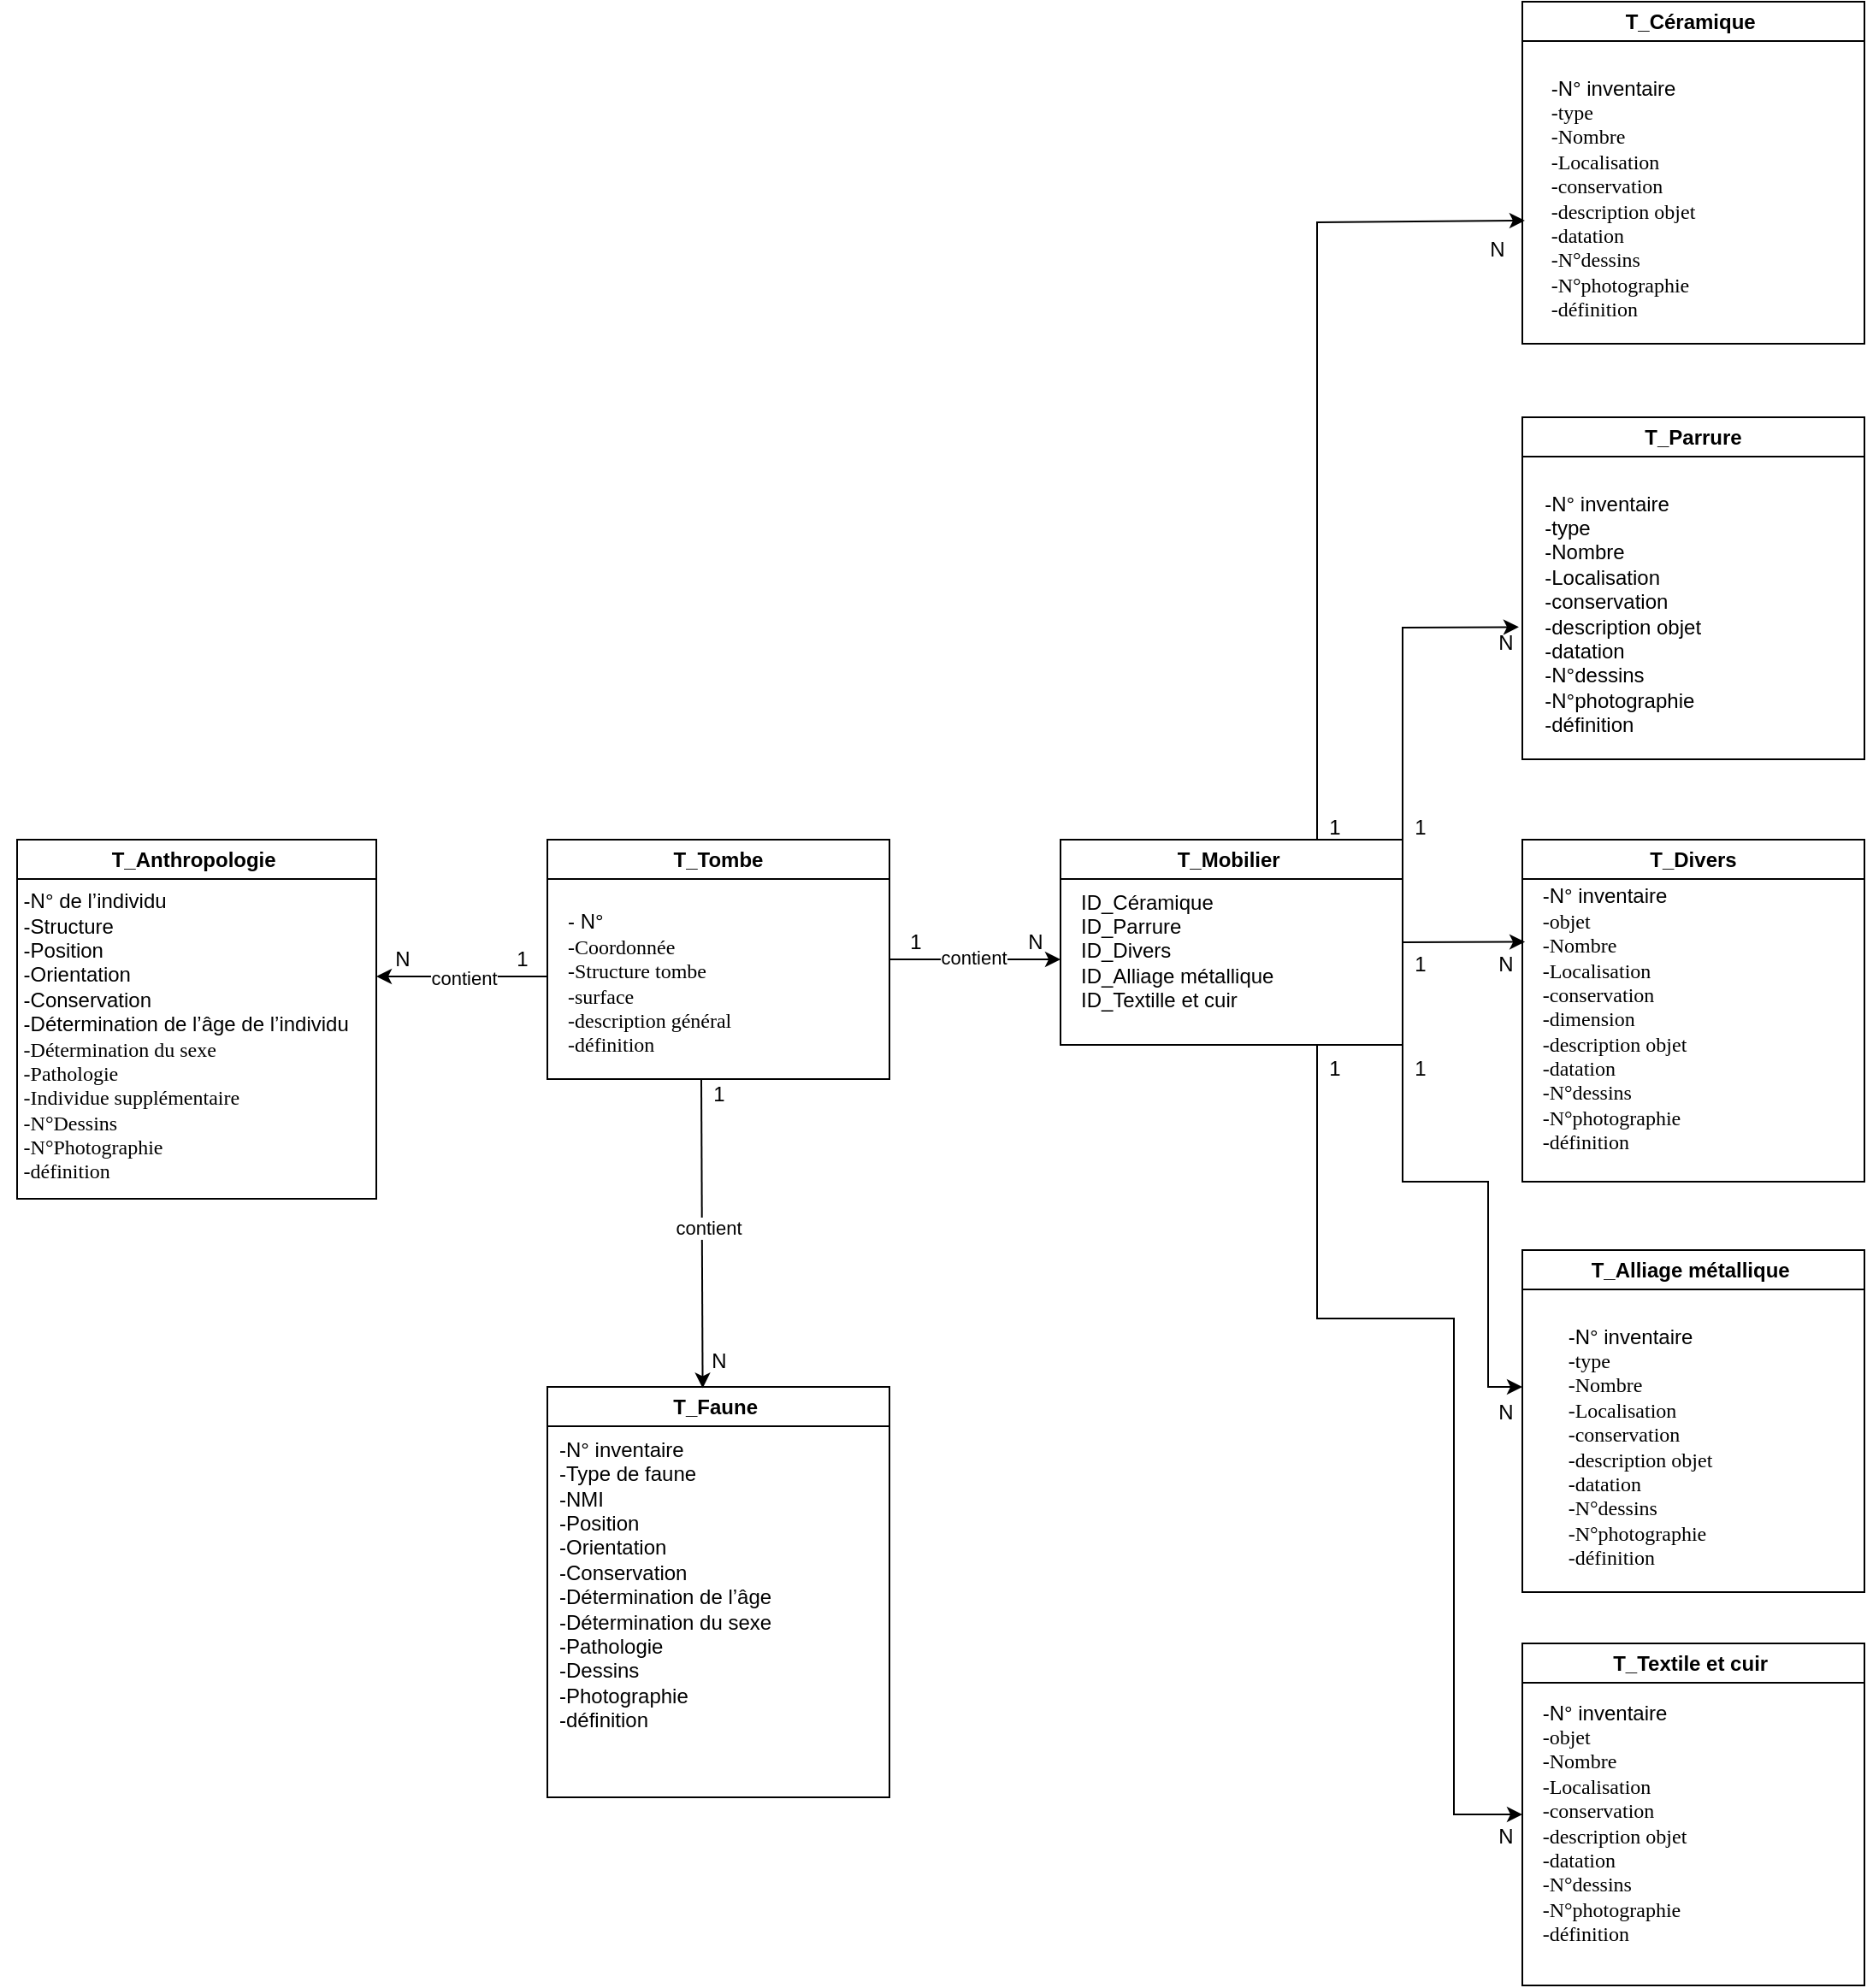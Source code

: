 <mxfile version="24.0.4" type="device">
  <diagram name="Page-1" id="YWbToAsLB0UyOxNWCmOp">
    <mxGraphModel dx="1990" dy="2039" grid="1" gridSize="10" guides="1" tooltips="1" connect="1" arrows="1" fold="1" page="1" pageScale="1" pageWidth="1169" pageHeight="827" math="0" shadow="0">
      <root>
        <mxCell id="0" />
        <mxCell id="1" parent="0" />
        <mxCell id="PrBpj9tDFCdAuKzlGb4I-1" value="T_Tombe" style="swimlane;whiteSpace=wrap;html=1;" parent="1" vertex="1">
          <mxGeometry x="430" y="280" width="200" height="140" as="geometry" />
        </mxCell>
        <mxCell id="PrBpj9tDFCdAuKzlGb4I-17" value="&lt;div style=&quot;&quot;&gt;&lt;span style=&quot;background-color: initial;&quot;&gt;&lt;font face=&quot;Helvetica&quot;&gt;- N°&lt;/font&gt;&lt;/span&gt;&lt;/div&gt;&lt;div style=&quot;&quot;&gt;&lt;font face=&quot;HeyEX2sqhKEW6FdOwhuc&quot;&gt;-Coordonnée&lt;/font&gt;&lt;/div&gt;&lt;div style=&quot;&quot;&gt;&lt;font face=&quot;HeyEX2sqhKEW6FdOwhuc&quot;&gt;-Structure tombe&lt;span style=&quot;background-color: initial;&quot;&gt;&amp;nbsp;&lt;/span&gt;&lt;/font&gt;&lt;/div&gt;&lt;div style=&quot;&quot;&gt;&lt;font face=&quot;HeyEX2sqhKEW6FdOwhuc&quot;&gt;-surface&amp;nbsp;&lt;/font&gt;&lt;/div&gt;&lt;div style=&quot;&quot;&gt;&lt;font face=&quot;HeyEX2sqhKEW6FdOwhuc&quot;&gt;-description général&lt;/font&gt;&lt;/div&gt;&lt;div style=&quot;&quot;&gt;&lt;font face=&quot;HeyEX2sqhKEW6FdOwhuc&quot;&gt;&lt;span style=&quot;background-color: initial;&quot;&gt;-définition&amp;nbsp;&lt;/span&gt;&amp;nbsp;&lt;/font&gt;&lt;/div&gt;" style="text;html=1;align=left;verticalAlign=middle;resizable=0;points=[];autosize=1;strokeColor=none;fillColor=none;" parent="PrBpj9tDFCdAuKzlGb4I-1" vertex="1">
          <mxGeometry x="10" y="34" width="120" height="100" as="geometry" />
        </mxCell>
        <mxCell id="PrBpj9tDFCdAuKzlGb4I-2" value="T_Mobilier&amp;nbsp;" style="swimlane;whiteSpace=wrap;html=1;" parent="1" vertex="1">
          <mxGeometry x="730" y="280" width="200" height="120" as="geometry" />
        </mxCell>
        <mxCell id="PrBpj9tDFCdAuKzlGb4I-21" value="ID_Céramique&amp;nbsp;&lt;div&gt;ID_Parrure&lt;/div&gt;&lt;div&gt;ID_Divers&lt;/div&gt;&lt;div&gt;ID_Alliage métallique&lt;/div&gt;&lt;div&gt;ID_Textille et cuir&lt;/div&gt;" style="text;html=1;align=left;verticalAlign=middle;resizable=0;points=[];autosize=1;strokeColor=none;fillColor=none;" parent="PrBpj9tDFCdAuKzlGb4I-2" vertex="1">
          <mxGeometry x="10" y="20" width="140" height="90" as="geometry" />
        </mxCell>
        <mxCell id="PrBpj9tDFCdAuKzlGb4I-3" value="T_Anthropologie&amp;nbsp;" style="swimlane;whiteSpace=wrap;html=1;" parent="1" vertex="1">
          <mxGeometry x="120" y="280" width="210" height="210" as="geometry" />
        </mxCell>
        <mxCell id="PrBpj9tDFCdAuKzlGb4I-16" value="&lt;div style=&quot;text-align: left;&quot;&gt;&lt;font face=&quot;Helvetica&quot;&gt;&lt;span style=&quot;background-color: initial;&quot;&gt;-&lt;/span&gt;&lt;span style=&quot;background-color: initial;&quot;&gt;N° de l’individu&lt;/span&gt;&lt;br&gt;&lt;span style=&quot;background-color: initial;&quot;&gt;-&lt;/span&gt;&lt;span style=&quot;background-color: initial;&quot;&gt;Structure&lt;/span&gt;&lt;br&gt;&lt;span style=&quot;background-color: initial;&quot;&gt;-&lt;/span&gt;&lt;span style=&quot;background-color: initial;&quot;&gt;Position&lt;/span&gt;&lt;br&gt;&lt;span style=&quot;background-color: initial;&quot;&gt;-&lt;/span&gt;&lt;span style=&quot;background-color: initial;&quot;&gt;Orientation&lt;/span&gt;&lt;br&gt;&lt;span style=&quot;background-color: initial;&quot;&gt;-&lt;/span&gt;&lt;span style=&quot;background-color: initial;&quot;&gt;Conservation&lt;/span&gt;&lt;br&gt;&lt;span style=&quot;background-color: initial;&quot;&gt;-&lt;/span&gt;&lt;span style=&quot;background-color: initial;&quot;&gt;Détermination de l’âge de l’individu&amp;nbsp;&lt;/span&gt;&lt;/font&gt;&lt;/div&gt;&lt;div style=&quot;text-align: left;&quot;&gt;&lt;font face=&quot;SP3xkHhHNLdgr3ch_ABl&quot;&gt;&lt;span style=&quot;background-color: initial;&quot;&gt;-&lt;/span&gt;&lt;span style=&quot;background-color: initial;&quot;&gt;Détermination du sexe&lt;/span&gt;&lt;br&gt;&lt;span style=&quot;background-color: initial;&quot;&gt;-&lt;/span&gt;&lt;span style=&quot;background-color: initial;&quot;&gt;Pathologie&lt;/span&gt;&lt;br&gt;&lt;span style=&quot;background-color: initial;&quot;&gt;-&lt;/span&gt;&lt;span style=&quot;background-color: initial;&quot;&gt;Individue supplémentaire&lt;/span&gt;&lt;br&gt;&lt;span style=&quot;background-color: initial;&quot;&gt;-N°&lt;/span&gt;&lt;span style=&quot;background-color: initial;&quot;&gt;Dessins&lt;/span&gt;&lt;br&gt;&lt;span style=&quot;background-color: initial;&quot;&gt;-N°&lt;/span&gt;&lt;span style=&quot;background-color: initial;&quot;&gt;Photographie&lt;/span&gt;&lt;br&gt;&lt;/font&gt;&lt;/div&gt;&lt;div style=&quot;text-align: left;&quot;&gt;&lt;font face=&quot;SP3xkHhHNLdgr3ch_ABl&quot;&gt;-définition&amp;nbsp;&lt;/font&gt;&lt;/div&gt;" style="text;html=1;align=center;verticalAlign=middle;resizable=0;points=[];autosize=1;strokeColor=none;fillColor=none;" parent="PrBpj9tDFCdAuKzlGb4I-3" vertex="1">
          <mxGeometry x="-10" y="20" width="220" height="190" as="geometry" />
        </mxCell>
        <mxCell id="PrBpj9tDFCdAuKzlGb4I-4" value="T_Faune&amp;nbsp;" style="swimlane;whiteSpace=wrap;html=1;" parent="1" vertex="1">
          <mxGeometry x="430" y="600" width="200" height="240" as="geometry" />
        </mxCell>
        <mxCell id="PrBpj9tDFCdAuKzlGb4I-12" value="&lt;font face=&quot;Helvetica&quot;&gt;-N° inventaire&lt;br style=&quot;padding: 0px; margin: 0px;&quot;&gt;-Type de faune&lt;br style=&quot;padding: 0px; margin: 0px;&quot;&gt;-NMI&lt;br style=&quot;padding: 0px; margin: 0px;&quot;&gt;-Position&lt;br style=&quot;padding: 0px; margin: 0px;&quot;&gt;-Orientation&lt;br style=&quot;padding: 0px; margin: 0px;&quot;&gt;-Conservation&lt;br style=&quot;padding: 0px; margin: 0px;&quot;&gt;-Détermination de l’âge&lt;br style=&quot;padding: 0px; margin: 0px;&quot;&gt;-Détermination du sexe&lt;br style=&quot;padding: 0px; margin: 0px;&quot;&gt;-Pathologie&lt;br style=&quot;padding: 0px; margin: 0px;&quot;&gt;-Dessins&lt;br style=&quot;padding: 0px; margin: 0px;&quot;&gt;-Photographie&lt;br style=&quot;padding: 0px; margin: 0px;&quot;&gt;-définition&amp;nbsp;&lt;/font&gt;&lt;div style=&quot;padding: 0px; margin: 0px;&quot;&gt;&lt;font face=&quot;NyC0BhQKkpVG5UnCIKkz&quot;&gt;&lt;br style=&quot;padding: 0px; margin: 0px;&quot;&gt;&lt;/font&gt;&lt;/div&gt;&lt;div style=&quot;padding: 0px; margin: 0px;&quot;&gt;&lt;br style=&quot;padding: 0px; margin: 0px;&quot;&gt;&lt;/div&gt;" style="text;html=1;align=left;verticalAlign=middle;resizable=0;points=[];autosize=1;strokeColor=none;fillColor=none;" parent="PrBpj9tDFCdAuKzlGb4I-4" vertex="1">
          <mxGeometry x="5" y="20" width="150" height="220" as="geometry" />
        </mxCell>
        <mxCell id="PrBpj9tDFCdAuKzlGb4I-6" value="T_Parrure" style="swimlane;whiteSpace=wrap;html=1;" parent="1" vertex="1">
          <mxGeometry x="1000" y="33" width="200" height="200" as="geometry" />
        </mxCell>
        <mxCell id="PrBpj9tDFCdAuKzlGb4I-18" value="&lt;div style=&quot;text-align: left;&quot;&gt;-N° inventaire&lt;/div&gt;&lt;div style=&quot;text-align: left;&quot;&gt;-type&amp;nbsp;&lt;/div&gt;&lt;div style=&quot;text-align: left;&quot;&gt;-Nombre&amp;nbsp;&lt;/div&gt;&lt;div style=&quot;text-align: left;&quot;&gt;-Localisation&lt;/div&gt;&lt;div style=&quot;text-align: left;&quot;&gt;&lt;span style=&quot;background-color: initial;&quot;&gt;-conservation&lt;/span&gt;&amp;nbsp;&lt;/div&gt;&lt;div style=&quot;text-align: left;&quot;&gt;&lt;span style=&quot;background-color: initial;&quot;&gt;-description objet&amp;nbsp;&lt;/span&gt;&lt;/div&gt;&lt;div style=&quot;text-align: left;&quot;&gt;-datation&lt;br&gt;&lt;/div&gt;&lt;div style=&quot;text-align: left;&quot;&gt;-N°dessins&amp;nbsp;&lt;/div&gt;&lt;div style=&quot;text-align: left;&quot;&gt;-N°photographie&amp;nbsp;&lt;/div&gt;&lt;div style=&quot;text-align: left;&quot;&gt;-définition&amp;nbsp;&lt;/div&gt;" style="text;html=1;align=center;verticalAlign=middle;resizable=0;points=[];autosize=1;strokeColor=none;fillColor=none;" parent="PrBpj9tDFCdAuKzlGb4I-6" vertex="1">
          <mxGeometry y="35" width="120" height="160" as="geometry" />
        </mxCell>
        <mxCell id="PrBpj9tDFCdAuKzlGb4I-7" value="T_Divers" style="swimlane;whiteSpace=wrap;html=1;" parent="1" vertex="1">
          <mxGeometry x="1000" y="280" width="200" height="200" as="geometry" />
        </mxCell>
        <mxCell id="PrBpj9tDFCdAuKzlGb4I-19" value="&lt;div style=&quot;text-align: left;&quot;&gt;&lt;font face=&quot;Helvetica&quot;&gt;-N° inventaire&lt;span style=&quot;background-color: initial;&quot;&gt;&lt;br&gt;&lt;/span&gt;&lt;/font&gt;&lt;/div&gt;&lt;div style=&quot;text-align: left;&quot;&gt;&lt;span style=&quot;background-color: initial;&quot;&gt;&lt;font face=&quot;t-4RMGzxr14VNAiLrwHi&quot;&gt;-objet&amp;nbsp;&lt;/font&gt;&lt;/span&gt;&lt;/div&gt;&lt;div style=&quot;text-align: left;&quot;&gt;&lt;font face=&quot;t-4RMGzxr14VNAiLrwHi&quot;&gt;-Nombre&amp;nbsp;&lt;/font&gt;&lt;/div&gt;&lt;div style=&quot;text-align: left;&quot;&gt;&lt;font face=&quot;t-4RMGzxr14VNAiLrwHi&quot;&gt;-Localisation&amp;nbsp;&lt;/font&gt;&lt;/div&gt;&lt;div style=&quot;text-align: left;&quot;&gt;&lt;font face=&quot;t-4RMGzxr14VNAiLrwHi&quot;&gt;-conservation&amp;nbsp;&lt;/font&gt;&lt;/div&gt;&lt;div style=&quot;text-align: left;&quot;&gt;&lt;font face=&quot;t-4RMGzxr14VNAiLrwHi&quot;&gt;-dimension&amp;nbsp;&lt;/font&gt;&lt;/div&gt;&lt;div style=&quot;text-align: left;&quot;&gt;&lt;span style=&quot;background-color: initial;&quot;&gt;&lt;font face=&quot;t-4RMGzxr14VNAiLrwHi&quot;&gt;-description objet&amp;nbsp;&lt;/font&gt;&lt;/span&gt;&lt;/div&gt;&lt;div style=&quot;text-align: left;&quot;&gt;&lt;font face=&quot;t-4RMGzxr14VNAiLrwHi&quot;&gt;-datation&lt;br&gt;&lt;/font&gt;&lt;/div&gt;&lt;div style=&quot;text-align: left;&quot;&gt;&lt;font face=&quot;t-4RMGzxr14VNAiLrwHi&quot;&gt;-N°dessins&amp;nbsp;&lt;/font&gt;&lt;/div&gt;&lt;div style=&quot;text-align: left;&quot;&gt;&lt;font face=&quot;t-4RMGzxr14VNAiLrwHi&quot;&gt;-N°photographie&amp;nbsp;&lt;/font&gt;&lt;/div&gt;&lt;div style=&quot;text-align: left;&quot;&gt;&lt;font face=&quot;t-4RMGzxr14VNAiLrwHi&quot;&gt;-définition&amp;nbsp;&lt;/font&gt;&lt;/div&gt;" style="text;html=1;align=center;verticalAlign=middle;resizable=0;points=[];autosize=1;strokeColor=none;fillColor=none;" parent="PrBpj9tDFCdAuKzlGb4I-7" vertex="1">
          <mxGeometry y="20" width="110" height="170" as="geometry" />
        </mxCell>
        <mxCell id="PrBpj9tDFCdAuKzlGb4I-8" value="T_Alliage métallique&amp;nbsp;" style="swimlane;whiteSpace=wrap;html=1;" parent="1" vertex="1">
          <mxGeometry x="1000" y="520" width="200" height="200" as="geometry" />
        </mxCell>
        <mxCell id="PrBpj9tDFCdAuKzlGb4I-14" value="&lt;div style=&quot;text-align: left;&quot;&gt;&lt;span style=&quot;background-color: initial;&quot;&gt;&lt;font face=&quot;Helvetica&quot;&gt;-N° inventaire&amp;nbsp;&lt;/font&gt;&lt;/span&gt;&lt;/div&gt;&lt;div style=&quot;text-align: left;&quot;&gt;&lt;span style=&quot;background-color: initial;&quot;&gt;&lt;font face=&quot;KA_OsEM3pX-Y2E-QQbwR&quot;&gt;-type&lt;/font&gt;&lt;/span&gt;&lt;/div&gt;&lt;div style=&quot;text-align: left;&quot;&gt;&lt;font face=&quot;KA_OsEM3pX-Y2E-QQbwR&quot;&gt;-Nombre&amp;nbsp;&lt;/font&gt;&lt;/div&gt;&lt;div style=&quot;text-align: left;&quot;&gt;&lt;font face=&quot;KA_OsEM3pX-Y2E-QQbwR&quot;&gt;-Localisation&amp;nbsp;&lt;/font&gt;&lt;/div&gt;&lt;div style=&quot;text-align: left;&quot;&gt;&lt;font face=&quot;KA_OsEM3pX-Y2E-QQbwR&quot;&gt;-conservation&lt;/font&gt;&lt;/div&gt;&lt;div style=&quot;text-align: left;&quot;&gt;&lt;span style=&quot;background-color: initial;&quot;&gt;&lt;font face=&quot;KA_OsEM3pX-Y2E-QQbwR&quot;&gt;-description objet&amp;nbsp;&lt;/font&gt;&lt;/span&gt;&lt;/div&gt;&lt;div style=&quot;text-align: left;&quot;&gt;&lt;font face=&quot;KA_OsEM3pX-Y2E-QQbwR&quot;&gt;-datation&lt;br&gt;&lt;/font&gt;&lt;/div&gt;&lt;div style=&quot;text-align: left;&quot;&gt;&lt;font face=&quot;KA_OsEM3pX-Y2E-QQbwR&quot;&gt;-N°dessins&amp;nbsp;&lt;/font&gt;&lt;/div&gt;&lt;div style=&quot;text-align: left;&quot;&gt;&lt;font face=&quot;KA_OsEM3pX-Y2E-QQbwR&quot;&gt;-N°photographie&amp;nbsp;&lt;/font&gt;&lt;/div&gt;&lt;div style=&quot;text-align: left;&quot;&gt;&lt;font face=&quot;KA_OsEM3pX-Y2E-QQbwR&quot;&gt;-définition&amp;nbsp;&lt;/font&gt;&lt;/div&gt;" style="text;html=1;align=center;verticalAlign=middle;resizable=0;points=[];autosize=1;strokeColor=none;fillColor=none;" parent="PrBpj9tDFCdAuKzlGb4I-8" vertex="1">
          <mxGeometry x="15" y="35" width="110" height="160" as="geometry" />
        </mxCell>
        <mxCell id="PrBpj9tDFCdAuKzlGb4I-9" value="T_Textile et cuir&amp;nbsp;" style="swimlane;whiteSpace=wrap;html=1;" parent="1" vertex="1">
          <mxGeometry x="1000" y="750" width="200" height="200" as="geometry" />
        </mxCell>
        <mxCell id="PrBpj9tDFCdAuKzlGb4I-13" value="&lt;div style=&quot;text-align: left;&quot;&gt;&lt;font face=&quot;Helvetica&quot;&gt;-N° inventaire&lt;span style=&quot;background-color: initial;&quot;&gt;&lt;br&gt;&lt;/span&gt;&lt;/font&gt;&lt;/div&gt;&lt;div style=&quot;text-align: left;&quot;&gt;&lt;span style=&quot;background-color: initial;&quot;&gt;&lt;font face=&quot;toxmq20Nsl_Owe-k1M73&quot;&gt;-objet&amp;nbsp;&lt;/font&gt;&lt;/span&gt;&lt;/div&gt;&lt;div style=&quot;text-align: left;&quot;&gt;&lt;font face=&quot;toxmq20Nsl_Owe-k1M73&quot;&gt;-Nombre&amp;nbsp;&lt;/font&gt;&lt;/div&gt;&lt;div style=&quot;text-align: left;&quot;&gt;&lt;font face=&quot;toxmq20Nsl_Owe-k1M73&quot;&gt;-Localisation&amp;nbsp;&lt;/font&gt;&lt;/div&gt;&lt;div style=&quot;text-align: left;&quot;&gt;&lt;font face=&quot;toxmq20Nsl_Owe-k1M73&quot;&gt;-conservation&amp;nbsp;&lt;/font&gt;&lt;/div&gt;&lt;div style=&quot;text-align: left;&quot;&gt;&lt;span style=&quot;background-color: initial;&quot;&gt;&lt;font face=&quot;toxmq20Nsl_Owe-k1M73&quot;&gt;-description objet&amp;nbsp;&lt;/font&gt;&lt;/span&gt;&lt;/div&gt;&lt;div style=&quot;text-align: left;&quot;&gt;&lt;font face=&quot;toxmq20Nsl_Owe-k1M73&quot;&gt;-datation&lt;br&gt;&lt;/font&gt;&lt;/div&gt;&lt;div style=&quot;text-align: left;&quot;&gt;&lt;font face=&quot;toxmq20Nsl_Owe-k1M73&quot;&gt;-N°dessins&amp;nbsp;&lt;/font&gt;&lt;/div&gt;&lt;div style=&quot;text-align: left;&quot;&gt;&lt;font face=&quot;toxmq20Nsl_Owe-k1M73&quot;&gt;-N°photographie&lt;/font&gt;&lt;/div&gt;&lt;div style=&quot;text-align: left;&quot;&gt;&lt;font face=&quot;toxmq20Nsl_Owe-k1M73&quot;&gt;&lt;span style=&quot;background-color: initial;&quot;&gt;-définition&amp;nbsp;&lt;/span&gt;&amp;nbsp;&lt;/font&gt;&lt;/div&gt;" style="text;html=1;align=center;verticalAlign=middle;resizable=0;points=[];autosize=1;strokeColor=none;fillColor=none;" parent="PrBpj9tDFCdAuKzlGb4I-9" vertex="1">
          <mxGeometry y="25" width="110" height="160" as="geometry" />
        </mxCell>
        <mxCell id="PrBpj9tDFCdAuKzlGb4I-10" value="T_Céramique&amp;nbsp;" style="swimlane;whiteSpace=wrap;html=1;" parent="1" vertex="1">
          <mxGeometry x="1000" y="-210" width="200" height="200" as="geometry" />
        </mxCell>
        <mxCell id="PrBpj9tDFCdAuKzlGb4I-15" value="&lt;div style=&quot;text-align: left;&quot;&gt;&lt;font face=&quot;Helvetica&quot;&gt;-N° inventaire&lt;span style=&quot;background-color: initial;&quot;&gt;&lt;br&gt;&lt;/span&gt;&lt;/font&gt;&lt;/div&gt;&lt;div style=&quot;text-align: left;&quot;&gt;&lt;span style=&quot;background-color: initial;&quot;&gt;&lt;font face=&quot;W-GYe_aafzOnCxtJyXre&quot;&gt;-type&lt;/font&gt;&lt;/span&gt;&lt;/div&gt;&lt;div style=&quot;text-align: left;&quot;&gt;&lt;font face=&quot;W-GYe_aafzOnCxtJyXre&quot;&gt;-Nombre&amp;nbsp;&lt;/font&gt;&lt;/div&gt;&lt;div style=&quot;text-align: left;&quot;&gt;&lt;font face=&quot;W-GYe_aafzOnCxtJyXre&quot;&gt;-Localisation&amp;nbsp;&lt;/font&gt;&lt;/div&gt;&lt;div style=&quot;text-align: left;&quot;&gt;&lt;font face=&quot;W-GYe_aafzOnCxtJyXre&quot;&gt;-conservation&lt;/font&gt;&lt;span style=&quot;background-color: initial; font-family: W-GYe_aafzOnCxtJyXre;&quot;&gt;&amp;nbsp;&lt;/span&gt;&lt;/div&gt;&lt;div style=&quot;text-align: left;&quot;&gt;&lt;font face=&quot;W-GYe_aafzOnCxtJyXre&quot;&gt;-description objet&amp;nbsp;&lt;/font&gt;&lt;/div&gt;&lt;div style=&quot;text-align: left;&quot;&gt;&lt;font face=&quot;W-GYe_aafzOnCxtJyXre&quot;&gt;-datation&lt;br&gt;&lt;/font&gt;&lt;/div&gt;&lt;div style=&quot;text-align: left;&quot;&gt;&lt;font face=&quot;W-GYe_aafzOnCxtJyXre&quot;&gt;-N°dessins&amp;nbsp;&lt;/font&gt;&lt;/div&gt;&lt;div style=&quot;text-align: left;&quot;&gt;&lt;font face=&quot;W-GYe_aafzOnCxtJyXre&quot;&gt;-N°photographie&amp;nbsp;&lt;/font&gt;&lt;/div&gt;&lt;div style=&quot;text-align: left;&quot;&gt;&lt;font face=&quot;W-GYe_aafzOnCxtJyXre&quot;&gt;-définition&amp;nbsp;&lt;/font&gt;&lt;/div&gt;" style="text;html=1;align=center;verticalAlign=middle;resizable=0;points=[];autosize=1;strokeColor=none;fillColor=none;" parent="PrBpj9tDFCdAuKzlGb4I-10" vertex="1">
          <mxGeometry x="5" y="35" width="110" height="160" as="geometry" />
        </mxCell>
        <mxCell id="PrBpj9tDFCdAuKzlGb4I-28" value="" style="endArrow=classic;html=1;rounded=0;exitX=1;exitY=0.5;exitDx=0;exitDy=0;" parent="1" source="PrBpj9tDFCdAuKzlGb4I-1" edge="1">
          <mxGeometry width="50" height="50" relative="1" as="geometry">
            <mxPoint x="760" y="220" as="sourcePoint" />
            <mxPoint x="730" y="350" as="targetPoint" />
          </mxGeometry>
        </mxCell>
        <mxCell id="PrBpj9tDFCdAuKzlGb4I-39" value="contient" style="edgeLabel;html=1;align=center;verticalAlign=middle;resizable=0;points=[];" parent="PrBpj9tDFCdAuKzlGb4I-28" vertex="1" connectable="0">
          <mxGeometry x="-0.017" y="1" relative="1" as="geometry">
            <mxPoint as="offset" />
          </mxGeometry>
        </mxCell>
        <mxCell id="PrBpj9tDFCdAuKzlGb4I-29" value="" style="endArrow=classic;html=1;rounded=0;exitX=1;exitY=0.5;exitDx=0;exitDy=0;entryX=0.014;entryY=0.234;entryDx=0;entryDy=0;entryPerimeter=0;" parent="1" source="PrBpj9tDFCdAuKzlGb4I-2" target="PrBpj9tDFCdAuKzlGb4I-19" edge="1">
          <mxGeometry width="50" height="50" relative="1" as="geometry">
            <mxPoint x="760" y="220" as="sourcePoint" />
            <mxPoint x="810" y="170" as="targetPoint" />
          </mxGeometry>
        </mxCell>
        <mxCell id="PrBpj9tDFCdAuKzlGb4I-30" value="" style="endArrow=classic;html=1;rounded=0;exitX=1;exitY=0.5;exitDx=0;exitDy=0;" parent="1" source="PrBpj9tDFCdAuKzlGb4I-2" edge="1">
          <mxGeometry width="50" height="50" relative="1" as="geometry">
            <mxPoint x="760" y="220" as="sourcePoint" />
            <mxPoint x="1000" y="600" as="targetPoint" />
            <Array as="points">
              <mxPoint x="930" y="480" />
              <mxPoint x="980" y="480" />
              <mxPoint x="980" y="600" />
            </Array>
          </mxGeometry>
        </mxCell>
        <mxCell id="PrBpj9tDFCdAuKzlGb4I-31" value="" style="endArrow=classic;html=1;rounded=0;entryX=0;entryY=0.5;entryDx=0;entryDy=0;exitX=0.75;exitY=1;exitDx=0;exitDy=0;" parent="1" source="PrBpj9tDFCdAuKzlGb4I-2" target="PrBpj9tDFCdAuKzlGb4I-9" edge="1">
          <mxGeometry width="50" height="50" relative="1" as="geometry">
            <mxPoint x="870" y="560" as="sourcePoint" />
            <mxPoint x="810" y="510" as="targetPoint" />
            <Array as="points">
              <mxPoint x="880" y="560" />
              <mxPoint x="960" y="560" />
              <mxPoint x="960" y="850" />
            </Array>
          </mxGeometry>
        </mxCell>
        <mxCell id="PrBpj9tDFCdAuKzlGb4I-32" value="" style="endArrow=classic;html=1;rounded=0;entryX=-0.017;entryY=0.548;entryDx=0;entryDy=0;entryPerimeter=0;" parent="1" target="PrBpj9tDFCdAuKzlGb4I-18" edge="1">
          <mxGeometry width="50" height="50" relative="1" as="geometry">
            <mxPoint x="930" y="340" as="sourcePoint" />
            <mxPoint x="810" y="140" as="targetPoint" />
            <Array as="points">
              <mxPoint x="930" y="240" />
              <mxPoint x="930" y="156" />
            </Array>
          </mxGeometry>
        </mxCell>
        <mxCell id="PrBpj9tDFCdAuKzlGb4I-33" value="" style="endArrow=classic;html=1;rounded=0;exitX=0.75;exitY=0;exitDx=0;exitDy=0;entryX=-0.032;entryY=0.581;entryDx=0;entryDy=0;entryPerimeter=0;" parent="1" source="PrBpj9tDFCdAuKzlGb4I-2" target="PrBpj9tDFCdAuKzlGb4I-15" edge="1">
          <mxGeometry width="50" height="50" relative="1" as="geometry">
            <mxPoint x="760" y="190" as="sourcePoint" />
            <mxPoint x="880" y="-80" as="targetPoint" />
            <Array as="points">
              <mxPoint x="880" y="-81" />
            </Array>
          </mxGeometry>
        </mxCell>
        <mxCell id="PrBpj9tDFCdAuKzlGb4I-35" value="" style="endArrow=classic;html=1;rounded=0;entryX=0.454;entryY=0.003;entryDx=0;entryDy=0;entryPerimeter=0;" parent="1" target="PrBpj9tDFCdAuKzlGb4I-4" edge="1">
          <mxGeometry width="50" height="50" relative="1" as="geometry">
            <mxPoint x="520" y="420" as="sourcePoint" />
            <mxPoint x="610" y="490" as="targetPoint" />
            <Array as="points" />
          </mxGeometry>
        </mxCell>
        <mxCell id="PrBpj9tDFCdAuKzlGb4I-41" value="contient" style="edgeLabel;html=1;align=center;verticalAlign=middle;resizable=0;points=[];" parent="PrBpj9tDFCdAuKzlGb4I-35" vertex="1" connectable="0">
          <mxGeometry x="-0.043" y="3" relative="1" as="geometry">
            <mxPoint as="offset" />
          </mxGeometry>
        </mxCell>
        <mxCell id="PrBpj9tDFCdAuKzlGb4I-37" value="" style="endArrow=classic;html=1;rounded=0;" parent="1" edge="1">
          <mxGeometry width="50" height="50" relative="1" as="geometry">
            <mxPoint x="430" y="360" as="sourcePoint" />
            <mxPoint x="330" y="360" as="targetPoint" />
          </mxGeometry>
        </mxCell>
        <mxCell id="PrBpj9tDFCdAuKzlGb4I-40" value="contient" style="edgeLabel;html=1;align=center;verticalAlign=middle;resizable=0;points=[];" parent="PrBpj9tDFCdAuKzlGb4I-37" vertex="1" connectable="0">
          <mxGeometry x="-0.025" y="1" relative="1" as="geometry">
            <mxPoint as="offset" />
          </mxGeometry>
        </mxCell>
        <mxCell id="HETwDPbQ9eDIbNuQlOGz-1" value="1" style="text;html=1;align=center;verticalAlign=middle;resizable=0;points=[];autosize=1;strokeColor=none;fillColor=none;" vertex="1" parent="1">
          <mxGeometry x="515" y="414" width="30" height="30" as="geometry" />
        </mxCell>
        <mxCell id="HETwDPbQ9eDIbNuQlOGz-2" value="N" style="text;html=1;align=center;verticalAlign=middle;resizable=0;points=[];autosize=1;strokeColor=none;fillColor=none;" vertex="1" parent="1">
          <mxGeometry x="515" y="570" width="30" height="30" as="geometry" />
        </mxCell>
        <mxCell id="HETwDPbQ9eDIbNuQlOGz-3" value="N" style="text;html=1;align=center;verticalAlign=middle;resizable=0;points=[];autosize=1;strokeColor=none;fillColor=none;" vertex="1" parent="1">
          <mxGeometry x="330" y="335" width="30" height="30" as="geometry" />
        </mxCell>
        <mxCell id="HETwDPbQ9eDIbNuQlOGz-4" value="1" style="text;html=1;align=center;verticalAlign=middle;resizable=0;points=[];autosize=1;strokeColor=none;fillColor=none;" vertex="1" parent="1">
          <mxGeometry x="400" y="335" width="30" height="30" as="geometry" />
        </mxCell>
        <mxCell id="HETwDPbQ9eDIbNuQlOGz-5" value="1" style="text;html=1;align=center;verticalAlign=middle;resizable=0;points=[];autosize=1;strokeColor=none;fillColor=none;" vertex="1" parent="1">
          <mxGeometry x="630" y="325" width="30" height="30" as="geometry" />
        </mxCell>
        <mxCell id="HETwDPbQ9eDIbNuQlOGz-6" value="N" style="text;html=1;align=center;verticalAlign=middle;resizable=0;points=[];autosize=1;strokeColor=none;fillColor=none;" vertex="1" parent="1">
          <mxGeometry x="700" y="325" width="30" height="30" as="geometry" />
        </mxCell>
        <mxCell id="HETwDPbQ9eDIbNuQlOGz-7" value="N" style="text;html=1;align=center;verticalAlign=middle;resizable=0;points=[];autosize=1;strokeColor=none;fillColor=none;" vertex="1" parent="1">
          <mxGeometry x="975" y="150" width="30" height="30" as="geometry" />
        </mxCell>
        <mxCell id="HETwDPbQ9eDIbNuQlOGz-8" value="N" style="text;html=1;align=center;verticalAlign=middle;resizable=0;points=[];autosize=1;strokeColor=none;fillColor=none;" vertex="1" parent="1">
          <mxGeometry x="975" y="338" width="30" height="30" as="geometry" />
        </mxCell>
        <mxCell id="HETwDPbQ9eDIbNuQlOGz-9" value="N" style="text;html=1;align=center;verticalAlign=middle;resizable=0;points=[];autosize=1;strokeColor=none;fillColor=none;" vertex="1" parent="1">
          <mxGeometry x="975" y="600" width="30" height="30" as="geometry" />
        </mxCell>
        <mxCell id="HETwDPbQ9eDIbNuQlOGz-10" value="N" style="text;html=1;align=center;verticalAlign=middle;resizable=0;points=[];autosize=1;strokeColor=none;fillColor=none;" vertex="1" parent="1">
          <mxGeometry x="975" y="848" width="30" height="30" as="geometry" />
        </mxCell>
        <mxCell id="HETwDPbQ9eDIbNuQlOGz-11" value="1" style="text;html=1;align=center;verticalAlign=middle;resizable=0;points=[];autosize=1;strokeColor=none;fillColor=none;" vertex="1" parent="1">
          <mxGeometry x="875" y="258" width="30" height="30" as="geometry" />
        </mxCell>
        <mxCell id="HETwDPbQ9eDIbNuQlOGz-12" value="1" style="text;html=1;align=center;verticalAlign=middle;resizable=0;points=[];autosize=1;strokeColor=none;fillColor=none;" vertex="1" parent="1">
          <mxGeometry x="925" y="258" width="30" height="30" as="geometry" />
        </mxCell>
        <mxCell id="HETwDPbQ9eDIbNuQlOGz-13" value="1" style="text;html=1;align=center;verticalAlign=middle;resizable=0;points=[];autosize=1;strokeColor=none;fillColor=none;" vertex="1" parent="1">
          <mxGeometry x="925" y="338" width="30" height="30" as="geometry" />
        </mxCell>
        <mxCell id="HETwDPbQ9eDIbNuQlOGz-14" value="1" style="text;html=1;align=center;verticalAlign=middle;resizable=0;points=[];autosize=1;strokeColor=none;fillColor=none;" vertex="1" parent="1">
          <mxGeometry x="925" y="399" width="30" height="30" as="geometry" />
        </mxCell>
        <mxCell id="HETwDPbQ9eDIbNuQlOGz-15" value="1" style="text;html=1;align=center;verticalAlign=middle;resizable=0;points=[];autosize=1;strokeColor=none;fillColor=none;" vertex="1" parent="1">
          <mxGeometry x="875" y="399" width="30" height="30" as="geometry" />
        </mxCell>
        <mxCell id="HETwDPbQ9eDIbNuQlOGz-17" value="N" style="text;html=1;align=center;verticalAlign=middle;resizable=0;points=[];autosize=1;strokeColor=none;fillColor=none;" vertex="1" parent="1">
          <mxGeometry x="970" y="-80" width="30" height="30" as="geometry" />
        </mxCell>
      </root>
    </mxGraphModel>
  </diagram>
</mxfile>
